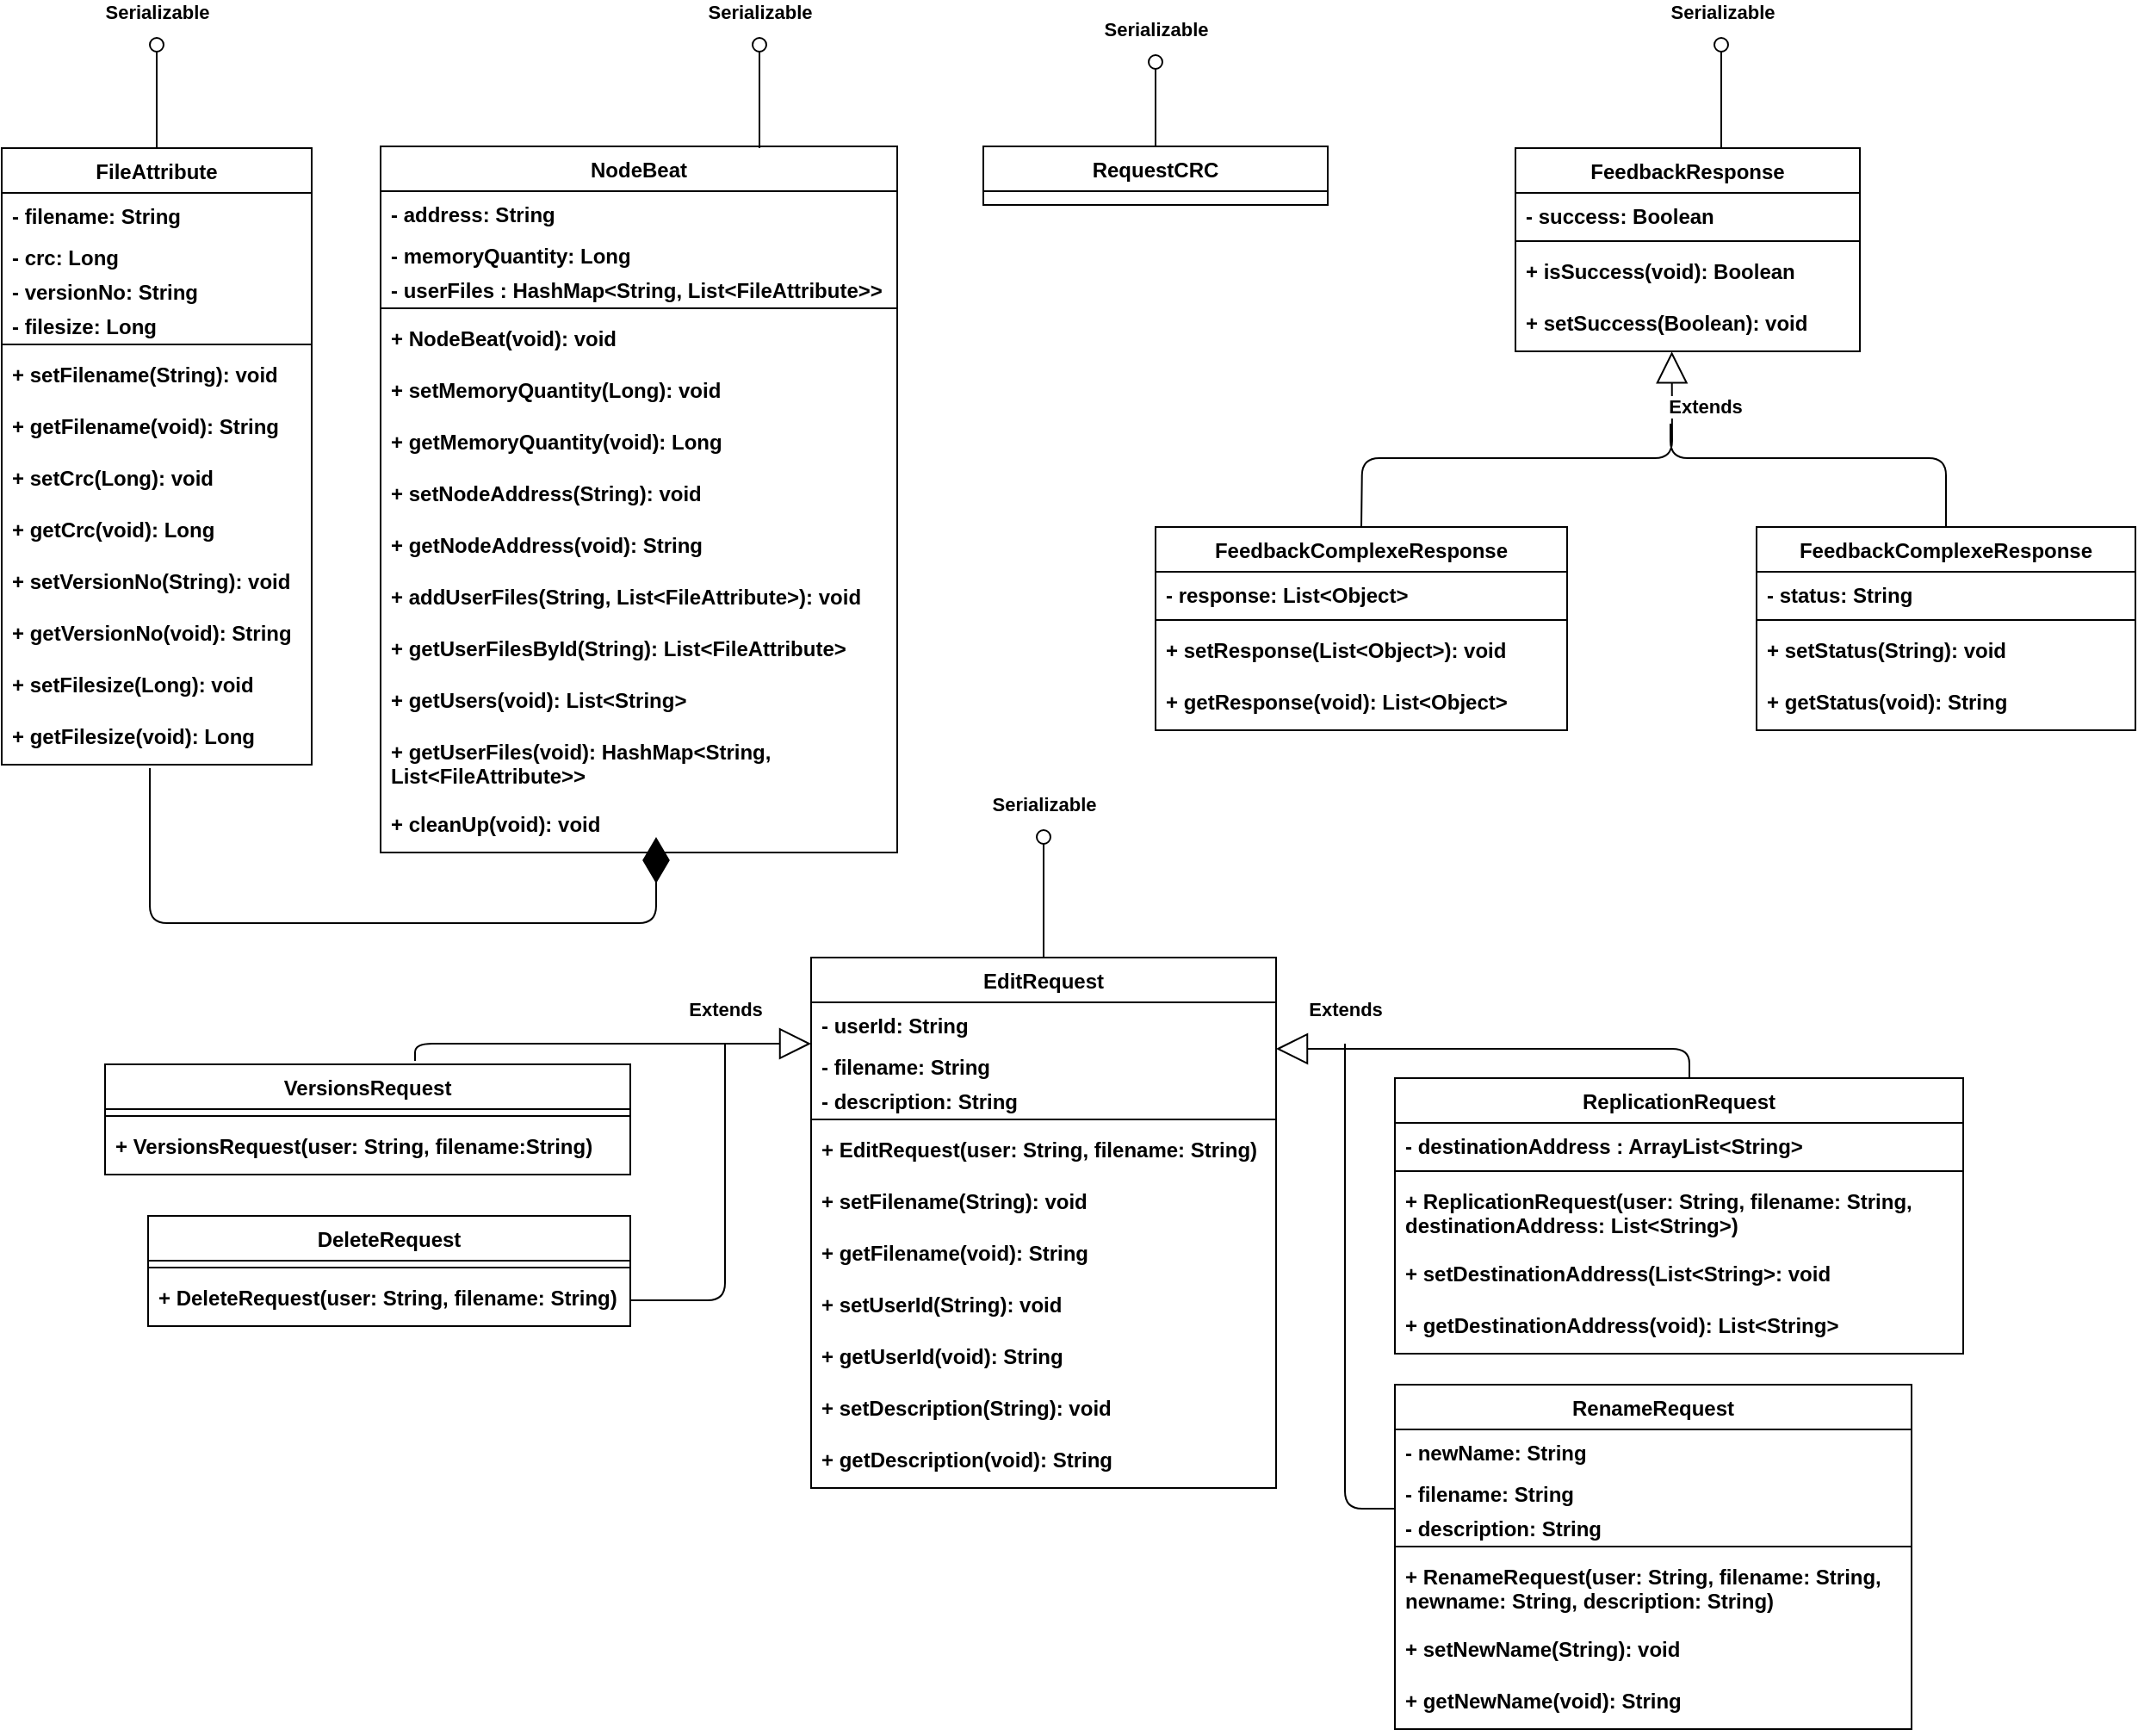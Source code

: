 <mxfile version="14.6.13" type="device"><diagram id="C5RBs43oDa-KdzZeNtuy" name="Page-1"><mxGraphModel dx="2031" dy="1189" grid="1" gridSize="10" guides="1" tooltips="1" connect="1" arrows="1" fold="1" page="1" pageScale="1" pageWidth="827" pageHeight="1169" math="0" shadow="0"><root><mxCell id="WIyWlLk6GJQsqaUBKTNV-0"/><mxCell id="WIyWlLk6GJQsqaUBKTNV-1" parent="WIyWlLk6GJQsqaUBKTNV-0"/><mxCell id="LAdZjZObFxrwDexfej0z-179" value="FileAttribute" style="swimlane;fontStyle=1;align=center;verticalAlign=top;childLayout=stackLayout;horizontal=1;startSize=26;horizontalStack=0;resizeParent=1;resizeParentMax=0;resizeLast=0;collapsible=1;marginBottom=0;" parent="WIyWlLk6GJQsqaUBKTNV-1" vertex="1"><mxGeometry x="40" y="130" width="180" height="358" as="geometry"><mxRectangle x="100" y="140" width="140" height="26" as="alternateBounds"/></mxGeometry></mxCell><mxCell id="LAdZjZObFxrwDexfej0z-180" value="- filename: String" style="text;strokeColor=none;fillColor=none;align=left;verticalAlign=top;spacingLeft=4;spacingRight=4;overflow=hidden;rotatable=0;points=[[0,0.5],[1,0.5]];portConstraint=eastwest;fontStyle=1" parent="LAdZjZObFxrwDexfej0z-179" vertex="1"><mxGeometry y="26" width="180" height="24" as="geometry"/></mxCell><mxCell id="LAdZjZObFxrwDexfej0z-181" value="- crc: Long" style="text;strokeColor=none;fillColor=none;align=left;verticalAlign=top;spacingLeft=4;spacingRight=4;overflow=hidden;rotatable=0;points=[[0,0.5],[1,0.5]];portConstraint=eastwest;fontStyle=1" parent="LAdZjZObFxrwDexfej0z-179" vertex="1"><mxGeometry y="50" width="180" height="20" as="geometry"/></mxCell><mxCell id="LAdZjZObFxrwDexfej0z-188" value="- versionNo: String" style="text;strokeColor=none;fillColor=none;align=left;verticalAlign=top;spacingLeft=4;spacingRight=4;overflow=hidden;rotatable=0;points=[[0,0.5],[1,0.5]];portConstraint=eastwest;fontStyle=1" parent="LAdZjZObFxrwDexfej0z-179" vertex="1"><mxGeometry y="70" width="180" height="20" as="geometry"/></mxCell><mxCell id="LAdZjZObFxrwDexfej0z-189" value="- filesize: Long" style="text;strokeColor=none;fillColor=none;align=left;verticalAlign=top;spacingLeft=4;spacingRight=4;overflow=hidden;rotatable=0;points=[[0,0.5],[1,0.5]];portConstraint=eastwest;fontStyle=1" parent="LAdZjZObFxrwDexfej0z-179" vertex="1"><mxGeometry y="90" width="180" height="20" as="geometry"/></mxCell><mxCell id="LAdZjZObFxrwDexfej0z-182" value="" style="line;strokeWidth=1;fillColor=none;align=left;verticalAlign=middle;spacingTop=-1;spacingLeft=3;spacingRight=3;rotatable=0;labelPosition=right;points=[];portConstraint=eastwest;fontStyle=1" parent="LAdZjZObFxrwDexfej0z-179" vertex="1"><mxGeometry y="110" width="180" height="8" as="geometry"/></mxCell><mxCell id="LAdZjZObFxrwDexfej0z-184" value="+ setFilename(String): void" style="text;strokeColor=none;fillColor=none;align=left;verticalAlign=top;spacingLeft=4;spacingRight=4;overflow=hidden;rotatable=0;points=[[0,0.5],[1,0.5]];portConstraint=eastwest;fontStyle=1" parent="LAdZjZObFxrwDexfej0z-179" vertex="1"><mxGeometry y="118" width="180" height="30" as="geometry"/></mxCell><mxCell id="LAdZjZObFxrwDexfej0z-185" value="+ getFilename(void): String" style="text;strokeColor=none;fillColor=none;align=left;verticalAlign=top;spacingLeft=4;spacingRight=4;overflow=hidden;rotatable=0;points=[[0,0.5],[1,0.5]];portConstraint=eastwest;fontStyle=1" parent="LAdZjZObFxrwDexfej0z-179" vertex="1"><mxGeometry y="148" width="180" height="30" as="geometry"/></mxCell><mxCell id="LAdZjZObFxrwDexfej0z-186" value="+ setCrc(Long): void" style="text;strokeColor=none;fillColor=none;align=left;verticalAlign=top;spacingLeft=4;spacingRight=4;overflow=hidden;rotatable=0;points=[[0,0.5],[1,0.5]];portConstraint=eastwest;fontStyle=1" parent="LAdZjZObFxrwDexfej0z-179" vertex="1"><mxGeometry y="178" width="180" height="30" as="geometry"/></mxCell><mxCell id="LAdZjZObFxrwDexfej0z-202" value="+ getCrc(void): Long" style="text;strokeColor=none;fillColor=none;align=left;verticalAlign=top;spacingLeft=4;spacingRight=4;overflow=hidden;rotatable=0;points=[[0,0.5],[1,0.5]];portConstraint=eastwest;fontStyle=1" parent="LAdZjZObFxrwDexfej0z-179" vertex="1"><mxGeometry y="208" width="180" height="30" as="geometry"/></mxCell><mxCell id="LAdZjZObFxrwDexfej0z-203" value="+ setVersionNo(String): void" style="text;strokeColor=none;fillColor=none;align=left;verticalAlign=top;spacingLeft=4;spacingRight=4;overflow=hidden;rotatable=0;points=[[0,0.5],[1,0.5]];portConstraint=eastwest;fontStyle=1" parent="LAdZjZObFxrwDexfej0z-179" vertex="1"><mxGeometry y="238" width="180" height="30" as="geometry"/></mxCell><mxCell id="LAdZjZObFxrwDexfej0z-217" value="+ getVersionNo(void): String" style="text;strokeColor=none;fillColor=none;align=left;verticalAlign=top;spacingLeft=4;spacingRight=4;overflow=hidden;rotatable=0;points=[[0,0.5],[1,0.5]];portConstraint=eastwest;fontStyle=1" parent="LAdZjZObFxrwDexfej0z-179" vertex="1"><mxGeometry y="268" width="180" height="30" as="geometry"/></mxCell><mxCell id="LAdZjZObFxrwDexfej0z-219" value="+ setFilesize(Long): void" style="text;strokeColor=none;fillColor=none;align=left;verticalAlign=top;spacingLeft=4;spacingRight=4;overflow=hidden;rotatable=0;points=[[0,0.5],[1,0.5]];portConstraint=eastwest;fontStyle=1" parent="LAdZjZObFxrwDexfej0z-179" vertex="1"><mxGeometry y="298" width="180" height="30" as="geometry"/></mxCell><mxCell id="LAdZjZObFxrwDexfej0z-220" value="+ getFilesize(void): Long" style="text;strokeColor=none;fillColor=none;align=left;verticalAlign=top;spacingLeft=4;spacingRight=4;overflow=hidden;rotatable=0;points=[[0,0.5],[1,0.5]];portConstraint=eastwest;fontStyle=1" parent="LAdZjZObFxrwDexfej0z-179" vertex="1"><mxGeometry y="328" width="180" height="30" as="geometry"/></mxCell><mxCell id="LAdZjZObFxrwDexfej0z-187" value="Serializable" style="html=1;verticalAlign=bottom;labelBackgroundColor=none;startArrow=oval;startFill=0;startSize=8;endArrow=none;entryX=0.5;entryY=0;entryDx=0;entryDy=0;fontStyle=1" parent="WIyWlLk6GJQsqaUBKTNV-1" target="LAdZjZObFxrwDexfej0z-179" edge="1"><mxGeometry x="-1" y="-10" relative="1" as="geometry"><mxPoint x="130" y="70" as="sourcePoint"/><mxPoint x="70" y="60" as="targetPoint"/><mxPoint x="10" y="-10" as="offset"/></mxGeometry></mxCell><mxCell id="LAdZjZObFxrwDexfej0z-223" value="RequestCRC" style="swimlane;fontStyle=1;align=center;verticalAlign=top;childLayout=stackLayout;horizontal=1;startSize=26;horizontalStack=0;resizeParent=1;resizeParentMax=0;resizeLast=0;collapsible=1;marginBottom=0;" parent="WIyWlLk6GJQsqaUBKTNV-1" vertex="1"><mxGeometry x="610" y="129" width="200" height="34" as="geometry"><mxRectangle x="100" y="140" width="140" height="26" as="alternateBounds"/></mxGeometry></mxCell><mxCell id="LAdZjZObFxrwDexfej0z-242" value="Serializable" style="html=1;verticalAlign=bottom;labelBackgroundColor=none;startArrow=oval;startFill=0;startSize=8;endArrow=none;entryX=0.5;entryY=0;entryDx=0;entryDy=0;fontStyle=1" parent="WIyWlLk6GJQsqaUBKTNV-1" target="LAdZjZObFxrwDexfej0z-223" edge="1"><mxGeometry x="-1" y="-10" relative="1" as="geometry"><mxPoint x="710" y="80" as="sourcePoint"/><mxPoint x="640" y="70" as="targetPoint"/><mxPoint x="10" y="-10" as="offset"/></mxGeometry></mxCell><mxCell id="LAdZjZObFxrwDexfej0z-244" value="NodeBeat" style="swimlane;fontStyle=1;align=center;verticalAlign=top;childLayout=stackLayout;horizontal=1;startSize=26;horizontalStack=0;resizeParent=1;resizeParentMax=0;resizeLast=0;collapsible=1;marginBottom=0;" parent="WIyWlLk6GJQsqaUBKTNV-1" vertex="1"><mxGeometry x="260" y="129" width="300" height="410" as="geometry"><mxRectangle x="100" y="140" width="140" height="26" as="alternateBounds"/></mxGeometry></mxCell><mxCell id="LAdZjZObFxrwDexfej0z-245" value="- address: String" style="text;strokeColor=none;fillColor=none;align=left;verticalAlign=top;spacingLeft=4;spacingRight=4;overflow=hidden;rotatable=0;points=[[0,0.5],[1,0.5]];portConstraint=eastwest;fontStyle=1" parent="LAdZjZObFxrwDexfej0z-244" vertex="1"><mxGeometry y="26" width="300" height="24" as="geometry"/></mxCell><mxCell id="LAdZjZObFxrwDexfej0z-246" value="- memoryQuantity: Long" style="text;strokeColor=none;fillColor=none;align=left;verticalAlign=top;spacingLeft=4;spacingRight=4;overflow=hidden;rotatable=0;points=[[0,0.5],[1,0.5]];portConstraint=eastwest;fontStyle=1" parent="LAdZjZObFxrwDexfej0z-244" vertex="1"><mxGeometry y="50" width="300" height="20" as="geometry"/></mxCell><mxCell id="LAdZjZObFxrwDexfej0z-247" value="- userFiles : HashMap&lt;String, List&lt;FileAttribute&gt;&gt;" style="text;strokeColor=none;fillColor=none;align=left;verticalAlign=top;spacingLeft=4;spacingRight=4;overflow=hidden;rotatable=0;points=[[0,0.5],[1,0.5]];portConstraint=eastwest;fontStyle=1" parent="LAdZjZObFxrwDexfej0z-244" vertex="1"><mxGeometry y="70" width="300" height="20" as="geometry"/></mxCell><mxCell id="LAdZjZObFxrwDexfej0z-249" value="" style="line;strokeWidth=1;fillColor=none;align=left;verticalAlign=middle;spacingTop=-1;spacingLeft=3;spacingRight=3;rotatable=0;labelPosition=right;points=[];portConstraint=eastwest;fontStyle=1" parent="LAdZjZObFxrwDexfej0z-244" vertex="1"><mxGeometry y="90" width="300" height="8" as="geometry"/></mxCell><mxCell id="LAdZjZObFxrwDexfej0z-250" value="+ NodeBeat(void): void" style="text;strokeColor=none;fillColor=none;align=left;verticalAlign=top;spacingLeft=4;spacingRight=4;overflow=hidden;rotatable=0;points=[[0,0.5],[1,0.5]];portConstraint=eastwest;fontStyle=1" parent="LAdZjZObFxrwDexfej0z-244" vertex="1"><mxGeometry y="98" width="300" height="30" as="geometry"/></mxCell><mxCell id="LAdZjZObFxrwDexfej0z-251" value="+ setMemoryQuantity(Long): void" style="text;strokeColor=none;fillColor=none;align=left;verticalAlign=top;spacingLeft=4;spacingRight=4;overflow=hidden;rotatable=0;points=[[0,0.5],[1,0.5]];portConstraint=eastwest;fontStyle=1" parent="LAdZjZObFxrwDexfej0z-244" vertex="1"><mxGeometry y="128" width="300" height="30" as="geometry"/></mxCell><mxCell id="LAdZjZObFxrwDexfej0z-252" value="+ getMemoryQuantity(void): Long" style="text;strokeColor=none;fillColor=none;align=left;verticalAlign=top;spacingLeft=4;spacingRight=4;overflow=hidden;rotatable=0;points=[[0,0.5],[1,0.5]];portConstraint=eastwest;fontStyle=1" parent="LAdZjZObFxrwDexfej0z-244" vertex="1"><mxGeometry y="158" width="300" height="30" as="geometry"/></mxCell><mxCell id="LAdZjZObFxrwDexfej0z-253" value="+ setNodeAddress(String): void" style="text;strokeColor=none;fillColor=none;align=left;verticalAlign=top;spacingLeft=4;spacingRight=4;overflow=hidden;rotatable=0;points=[[0,0.5],[1,0.5]];portConstraint=eastwest;fontStyle=1" parent="LAdZjZObFxrwDexfej0z-244" vertex="1"><mxGeometry y="188" width="300" height="30" as="geometry"/></mxCell><mxCell id="LAdZjZObFxrwDexfej0z-254" value="+ getNodeAddress(void): String" style="text;strokeColor=none;fillColor=none;align=left;verticalAlign=top;spacingLeft=4;spacingRight=4;overflow=hidden;rotatable=0;points=[[0,0.5],[1,0.5]];portConstraint=eastwest;fontStyle=1" parent="LAdZjZObFxrwDexfej0z-244" vertex="1"><mxGeometry y="218" width="300" height="30" as="geometry"/></mxCell><mxCell id="LAdZjZObFxrwDexfej0z-255" value="+ addUserFiles(String, List&lt;FileAttribute&gt;): void" style="text;strokeColor=none;fillColor=none;align=left;verticalAlign=top;spacingLeft=4;spacingRight=4;overflow=hidden;rotatable=0;points=[[0,0.5],[1,0.5]];portConstraint=eastwest;fontStyle=1" parent="LAdZjZObFxrwDexfej0z-244" vertex="1"><mxGeometry y="248" width="300" height="30" as="geometry"/></mxCell><mxCell id="LAdZjZObFxrwDexfej0z-256" value="+ getUserFilesById(String): List&lt;FileAttribute&gt;" style="text;strokeColor=none;fillColor=none;align=left;verticalAlign=top;spacingLeft=4;spacingRight=4;overflow=hidden;rotatable=0;points=[[0,0.5],[1,0.5]];portConstraint=eastwest;fontStyle=1" parent="LAdZjZObFxrwDexfej0z-244" vertex="1"><mxGeometry y="278" width="300" height="30" as="geometry"/></mxCell><mxCell id="LAdZjZObFxrwDexfej0z-257" value="+ getUsers(void): List&lt;String&gt;" style="text;strokeColor=none;fillColor=none;align=left;verticalAlign=top;spacingLeft=4;spacingRight=4;overflow=hidden;rotatable=0;points=[[0,0.5],[1,0.5]];portConstraint=eastwest;fontStyle=1" parent="LAdZjZObFxrwDexfej0z-244" vertex="1"><mxGeometry y="308" width="300" height="30" as="geometry"/></mxCell><mxCell id="LAdZjZObFxrwDexfej0z-259" value="+ getUserFiles(void): HashMap&lt;String, &#10;List&lt;FileAttribute&gt;&gt;" style="text;strokeColor=none;fillColor=none;align=left;verticalAlign=top;spacingLeft=4;spacingRight=4;overflow=hidden;rotatable=0;points=[[0,0.5],[1,0.5]];portConstraint=eastwest;fontStyle=1" parent="LAdZjZObFxrwDexfej0z-244" vertex="1"><mxGeometry y="338" width="300" height="42" as="geometry"/></mxCell><mxCell id="LAdZjZObFxrwDexfej0z-260" value="+ cleanUp(void): void" style="text;strokeColor=none;fillColor=none;align=left;verticalAlign=top;spacingLeft=4;spacingRight=4;overflow=hidden;rotatable=0;points=[[0,0.5],[1,0.5]];portConstraint=eastwest;fontStyle=1" parent="LAdZjZObFxrwDexfej0z-244" vertex="1"><mxGeometry y="380" width="300" height="30" as="geometry"/></mxCell><mxCell id="LAdZjZObFxrwDexfej0z-262" value="" style="endArrow=diamondThin;endFill=1;endSize=24;html=1;exitX=0.478;exitY=1.067;exitDx=0;exitDy=0;exitPerimeter=0;fontStyle=1" parent="WIyWlLk6GJQsqaUBKTNV-1" source="LAdZjZObFxrwDexfej0z-220" edge="1"><mxGeometry width="160" relative="1" as="geometry"><mxPoint x="320" y="450" as="sourcePoint"/><mxPoint x="420" y="530" as="targetPoint"/><Array as="points"><mxPoint x="126" y="580"/><mxPoint x="270" y="580"/><mxPoint x="420" y="580"/></Array></mxGeometry></mxCell><mxCell id="LAdZjZObFxrwDexfej0z-263" value="Serializable" style="html=1;verticalAlign=bottom;labelBackgroundColor=none;startArrow=oval;startFill=0;startSize=8;endArrow=none;entryX=0.5;entryY=0;entryDx=0;entryDy=0;fontStyle=1" parent="WIyWlLk6GJQsqaUBKTNV-1" edge="1"><mxGeometry x="-1" y="-10" relative="1" as="geometry"><mxPoint x="480" y="70" as="sourcePoint"/><mxPoint x="480" y="130" as="targetPoint"/><mxPoint x="10" y="-10" as="offset"/></mxGeometry></mxCell><mxCell id="LAdZjZObFxrwDexfej0z-264" value="EditRequest" style="swimlane;fontStyle=1;align=center;verticalAlign=top;childLayout=stackLayout;horizontal=1;startSize=26;horizontalStack=0;resizeParent=1;resizeParentMax=0;resizeLast=0;collapsible=1;marginBottom=0;" parent="WIyWlLk6GJQsqaUBKTNV-1" vertex="1"><mxGeometry x="510" y="600" width="270" height="308" as="geometry"><mxRectangle x="100" y="140" width="140" height="26" as="alternateBounds"/></mxGeometry></mxCell><mxCell id="LAdZjZObFxrwDexfej0z-265" value="- userId: String" style="text;strokeColor=none;fillColor=none;align=left;verticalAlign=top;spacingLeft=4;spacingRight=4;overflow=hidden;rotatable=0;points=[[0,0.5],[1,0.5]];portConstraint=eastwest;fontStyle=1" parent="LAdZjZObFxrwDexfej0z-264" vertex="1"><mxGeometry y="26" width="270" height="24" as="geometry"/></mxCell><mxCell id="LAdZjZObFxrwDexfej0z-266" value="- filename: String" style="text;strokeColor=none;fillColor=none;align=left;verticalAlign=top;spacingLeft=4;spacingRight=4;overflow=hidden;rotatable=0;points=[[0,0.5],[1,0.5]];portConstraint=eastwest;fontStyle=1" parent="LAdZjZObFxrwDexfej0z-264" vertex="1"><mxGeometry y="50" width="270" height="20" as="geometry"/></mxCell><mxCell id="LAdZjZObFxrwDexfej0z-267" value="- description: String" style="text;strokeColor=none;fillColor=none;align=left;verticalAlign=top;spacingLeft=4;spacingRight=4;overflow=hidden;rotatable=0;points=[[0,0.5],[1,0.5]];portConstraint=eastwest;fontStyle=1" parent="LAdZjZObFxrwDexfej0z-264" vertex="1"><mxGeometry y="70" width="270" height="20" as="geometry"/></mxCell><mxCell id="LAdZjZObFxrwDexfej0z-268" value="" style="line;strokeWidth=1;fillColor=none;align=left;verticalAlign=middle;spacingTop=-1;spacingLeft=3;spacingRight=3;rotatable=0;labelPosition=right;points=[];portConstraint=eastwest;fontStyle=1" parent="LAdZjZObFxrwDexfej0z-264" vertex="1"><mxGeometry y="90" width="270" height="8" as="geometry"/></mxCell><mxCell id="LAdZjZObFxrwDexfej0z-269" value="+ EditRequest(user: String, filename: String)" style="text;strokeColor=none;fillColor=none;align=left;verticalAlign=top;spacingLeft=4;spacingRight=4;overflow=hidden;rotatable=0;points=[[0,0.5],[1,0.5]];portConstraint=eastwest;fontStyle=1" parent="LAdZjZObFxrwDexfej0z-264" vertex="1"><mxGeometry y="98" width="270" height="30" as="geometry"/></mxCell><mxCell id="LAdZjZObFxrwDexfej0z-270" value="+ setFilename(String): void" style="text;strokeColor=none;fillColor=none;align=left;verticalAlign=top;spacingLeft=4;spacingRight=4;overflow=hidden;rotatable=0;points=[[0,0.5],[1,0.5]];portConstraint=eastwest;fontStyle=1" parent="LAdZjZObFxrwDexfej0z-264" vertex="1"><mxGeometry y="128" width="270" height="30" as="geometry"/></mxCell><mxCell id="LAdZjZObFxrwDexfej0z-271" value="+ getFilename(void): String" style="text;strokeColor=none;fillColor=none;align=left;verticalAlign=top;spacingLeft=4;spacingRight=4;overflow=hidden;rotatable=0;points=[[0,0.5],[1,0.5]];portConstraint=eastwest;fontStyle=1" parent="LAdZjZObFxrwDexfej0z-264" vertex="1"><mxGeometry y="158" width="270" height="30" as="geometry"/></mxCell><mxCell id="LAdZjZObFxrwDexfej0z-272" value="+ setUserId(String): void" style="text;strokeColor=none;fillColor=none;align=left;verticalAlign=top;spacingLeft=4;spacingRight=4;overflow=hidden;rotatable=0;points=[[0,0.5],[1,0.5]];portConstraint=eastwest;fontStyle=1" parent="LAdZjZObFxrwDexfej0z-264" vertex="1"><mxGeometry y="188" width="270" height="30" as="geometry"/></mxCell><mxCell id="LAdZjZObFxrwDexfej0z-273" value="+ getUserId(void): String" style="text;strokeColor=none;fillColor=none;align=left;verticalAlign=top;spacingLeft=4;spacingRight=4;overflow=hidden;rotatable=0;points=[[0,0.5],[1,0.5]];portConstraint=eastwest;fontStyle=1" parent="LAdZjZObFxrwDexfej0z-264" vertex="1"><mxGeometry y="218" width="270" height="30" as="geometry"/></mxCell><mxCell id="LAdZjZObFxrwDexfej0z-274" value="+ setDescription(String): void" style="text;strokeColor=none;fillColor=none;align=left;verticalAlign=top;spacingLeft=4;spacingRight=4;overflow=hidden;rotatable=0;points=[[0,0.5],[1,0.5]];portConstraint=eastwest;fontStyle=1" parent="LAdZjZObFxrwDexfej0z-264" vertex="1"><mxGeometry y="248" width="270" height="30" as="geometry"/></mxCell><mxCell id="LAdZjZObFxrwDexfej0z-275" value="+ getDescription(void): String" style="text;strokeColor=none;fillColor=none;align=left;verticalAlign=top;spacingLeft=4;spacingRight=4;overflow=hidden;rotatable=0;points=[[0,0.5],[1,0.5]];portConstraint=eastwest;fontStyle=1" parent="LAdZjZObFxrwDexfej0z-264" vertex="1"><mxGeometry y="278" width="270" height="30" as="geometry"/></mxCell><mxCell id="LAdZjZObFxrwDexfej0z-279" value="Serializable" style="html=1;verticalAlign=bottom;labelBackgroundColor=none;startArrow=oval;startFill=0;startSize=8;endArrow=none;entryX=0.5;entryY=0;entryDx=0;entryDy=0;fontStyle=1" parent="WIyWlLk6GJQsqaUBKTNV-1" target="LAdZjZObFxrwDexfej0z-264" edge="1"><mxGeometry x="-1" y="-10" relative="1" as="geometry"><mxPoint x="645" y="530" as="sourcePoint"/><mxPoint x="680" y="600" as="targetPoint"/><mxPoint x="10" y="-10" as="offset"/><Array as="points"/></mxGeometry></mxCell><mxCell id="LAdZjZObFxrwDexfej0z-280" value="DeleteRequest" style="swimlane;fontStyle=1;align=center;verticalAlign=top;childLayout=stackLayout;horizontal=1;startSize=26;horizontalStack=0;resizeParent=1;resizeParentMax=0;resizeLast=0;collapsible=1;marginBottom=0;" parent="WIyWlLk6GJQsqaUBKTNV-1" vertex="1"><mxGeometry x="125" y="750" width="280" height="64" as="geometry"><mxRectangle x="100" y="140" width="140" height="26" as="alternateBounds"/></mxGeometry></mxCell><mxCell id="LAdZjZObFxrwDexfej0z-284" value="" style="line;strokeWidth=1;fillColor=none;align=left;verticalAlign=middle;spacingTop=-1;spacingLeft=3;spacingRight=3;rotatable=0;labelPosition=right;points=[];portConstraint=eastwest;fontStyle=1" parent="LAdZjZObFxrwDexfej0z-280" vertex="1"><mxGeometry y="26" width="280" height="8" as="geometry"/></mxCell><mxCell id="LAdZjZObFxrwDexfej0z-285" value="+ DeleteRequest(user: String, filename: String)" style="text;strokeColor=none;fillColor=none;align=left;verticalAlign=top;spacingLeft=4;spacingRight=4;overflow=hidden;rotatable=0;points=[[0,0.5],[1,0.5]];portConstraint=eastwest;fontStyle=1" parent="LAdZjZObFxrwDexfej0z-280" vertex="1"><mxGeometry y="34" width="280" height="30" as="geometry"/></mxCell><mxCell id="LAdZjZObFxrwDexfej0z-293" value="FeedbackResponse" style="swimlane;fontStyle=1;align=center;verticalAlign=top;childLayout=stackLayout;horizontal=1;startSize=26;horizontalStack=0;resizeParent=1;resizeParentMax=0;resizeLast=0;collapsible=1;marginBottom=0;" parent="WIyWlLk6GJQsqaUBKTNV-1" vertex="1"><mxGeometry x="919" y="130" width="200" height="118" as="geometry"><mxRectangle x="100" y="140" width="140" height="26" as="alternateBounds"/></mxGeometry></mxCell><mxCell id="LAdZjZObFxrwDexfej0z-294" value="- success: Boolean" style="text;strokeColor=none;fillColor=none;align=left;verticalAlign=top;spacingLeft=4;spacingRight=4;overflow=hidden;rotatable=0;points=[[0,0.5],[1,0.5]];portConstraint=eastwest;fontStyle=1" parent="LAdZjZObFxrwDexfej0z-293" vertex="1"><mxGeometry y="26" width="200" height="24" as="geometry"/></mxCell><mxCell id="LAdZjZObFxrwDexfej0z-297" value="" style="line;strokeWidth=1;fillColor=none;align=left;verticalAlign=middle;spacingTop=-1;spacingLeft=3;spacingRight=3;rotatable=0;labelPosition=right;points=[];portConstraint=eastwest;fontStyle=1" parent="LAdZjZObFxrwDexfej0z-293" vertex="1"><mxGeometry y="50" width="200" height="8" as="geometry"/></mxCell><mxCell id="LAdZjZObFxrwDexfej0z-298" value="+ isSuccess(void): Boolean" style="text;strokeColor=none;fillColor=none;align=left;verticalAlign=top;spacingLeft=4;spacingRight=4;overflow=hidden;rotatable=0;points=[[0,0.5],[1,0.5]];portConstraint=eastwest;fontStyle=1" parent="LAdZjZObFxrwDexfej0z-293" vertex="1"><mxGeometry y="58" width="200" height="30" as="geometry"/></mxCell><mxCell id="LAdZjZObFxrwDexfej0z-299" value="+ setSuccess(Boolean): void" style="text;strokeColor=none;fillColor=none;align=left;verticalAlign=top;spacingLeft=4;spacingRight=4;overflow=hidden;rotatable=0;points=[[0,0.5],[1,0.5]];portConstraint=eastwest;fontStyle=1" parent="LAdZjZObFxrwDexfej0z-293" vertex="1"><mxGeometry y="88" width="200" height="30" as="geometry"/></mxCell><mxCell id="LAdZjZObFxrwDexfej0z-305" value="Serializable" style="html=1;verticalAlign=bottom;labelBackgroundColor=none;startArrow=oval;startFill=0;startSize=8;endArrow=none;entryX=0.5;entryY=0;entryDx=0;entryDy=0;fontStyle=1" parent="WIyWlLk6GJQsqaUBKTNV-1" edge="1"><mxGeometry x="-1" y="-10" relative="1" as="geometry"><mxPoint x="1038.5" y="70" as="sourcePoint"/><mxPoint x="1038.5" y="130" as="targetPoint"/><mxPoint x="10" y="-10" as="offset"/></mxGeometry></mxCell><mxCell id="LAdZjZObFxrwDexfej0z-306" value="FeedbackComplexeResponse" style="swimlane;fontStyle=1;align=center;verticalAlign=top;childLayout=stackLayout;horizontal=1;startSize=26;horizontalStack=0;resizeParent=1;resizeParentMax=0;resizeLast=0;collapsible=1;marginBottom=0;" parent="WIyWlLk6GJQsqaUBKTNV-1" vertex="1"><mxGeometry x="710" y="350" width="239" height="118" as="geometry"><mxRectangle x="100" y="140" width="140" height="26" as="alternateBounds"/></mxGeometry></mxCell><mxCell id="LAdZjZObFxrwDexfej0z-307" value="- response: List&lt;Object&gt;" style="text;strokeColor=none;fillColor=none;align=left;verticalAlign=top;spacingLeft=4;spacingRight=4;overflow=hidden;rotatable=0;points=[[0,0.5],[1,0.5]];portConstraint=eastwest;fontStyle=1" parent="LAdZjZObFxrwDexfej0z-306" vertex="1"><mxGeometry y="26" width="239" height="24" as="geometry"/></mxCell><mxCell id="LAdZjZObFxrwDexfej0z-308" value="" style="line;strokeWidth=1;fillColor=none;align=left;verticalAlign=middle;spacingTop=-1;spacingLeft=3;spacingRight=3;rotatable=0;labelPosition=right;points=[];portConstraint=eastwest;fontStyle=1" parent="LAdZjZObFxrwDexfej0z-306" vertex="1"><mxGeometry y="50" width="239" height="8" as="geometry"/></mxCell><mxCell id="LAdZjZObFxrwDexfej0z-309" value="+ setResponse(List&lt;Object&gt;): void" style="text;strokeColor=none;fillColor=none;align=left;verticalAlign=top;spacingLeft=4;spacingRight=4;overflow=hidden;rotatable=0;points=[[0,0.5],[1,0.5]];portConstraint=eastwest;fontStyle=1" parent="LAdZjZObFxrwDexfej0z-306" vertex="1"><mxGeometry y="58" width="239" height="30" as="geometry"/></mxCell><mxCell id="LAdZjZObFxrwDexfej0z-310" value="+ getResponse(void): List&lt;Object&gt;" style="text;strokeColor=none;fillColor=none;align=left;verticalAlign=top;spacingLeft=4;spacingRight=4;overflow=hidden;rotatable=0;points=[[0,0.5],[1,0.5]];portConstraint=eastwest;fontStyle=1" parent="LAdZjZObFxrwDexfej0z-306" vertex="1"><mxGeometry y="88" width="239" height="30" as="geometry"/></mxCell><mxCell id="LAdZjZObFxrwDexfej0z-312" value="Extends" style="endArrow=block;endSize=16;endFill=0;html=1;exitX=0.5;exitY=0;exitDx=0;exitDy=0;entryX=0.454;entryY=1.005;entryDx=0;entryDy=0;entryPerimeter=0;fontStyle=1" parent="WIyWlLk6GJQsqaUBKTNV-1" source="LAdZjZObFxrwDexfej0z-306" target="LAdZjZObFxrwDexfej0z-299" edge="1"><mxGeometry x="0.774" y="-19" width="160" relative="1" as="geometry"><mxPoint x="859" y="330" as="sourcePoint"/><mxPoint x="924" y="250" as="targetPoint"/><Array as="points"><mxPoint x="830" y="310"/><mxPoint x="1010" y="310"/></Array><mxPoint as="offset"/></mxGeometry></mxCell><mxCell id="LAdZjZObFxrwDexfej0z-313" value="FeedbackComplexeResponse" style="swimlane;fontStyle=1;align=center;verticalAlign=top;childLayout=stackLayout;horizontal=1;startSize=26;horizontalStack=0;resizeParent=1;resizeParentMax=0;resizeLast=0;collapsible=1;marginBottom=0;" parent="WIyWlLk6GJQsqaUBKTNV-1" vertex="1"><mxGeometry x="1059" y="350" width="220" height="118" as="geometry"><mxRectangle x="100" y="140" width="140" height="26" as="alternateBounds"/></mxGeometry></mxCell><mxCell id="LAdZjZObFxrwDexfej0z-314" value="- status: String" style="text;strokeColor=none;fillColor=none;align=left;verticalAlign=top;spacingLeft=4;spacingRight=4;overflow=hidden;rotatable=0;points=[[0,0.5],[1,0.5]];portConstraint=eastwest;fontStyle=1" parent="LAdZjZObFxrwDexfej0z-313" vertex="1"><mxGeometry y="26" width="220" height="24" as="geometry"/></mxCell><mxCell id="LAdZjZObFxrwDexfej0z-315" value="" style="line;strokeWidth=1;fillColor=none;align=left;verticalAlign=middle;spacingTop=-1;spacingLeft=3;spacingRight=3;rotatable=0;labelPosition=right;points=[];portConstraint=eastwest;fontStyle=1" parent="LAdZjZObFxrwDexfej0z-313" vertex="1"><mxGeometry y="50" width="220" height="8" as="geometry"/></mxCell><mxCell id="LAdZjZObFxrwDexfej0z-316" value="+ setStatus(String): void" style="text;strokeColor=none;fillColor=none;align=left;verticalAlign=top;spacingLeft=4;spacingRight=4;overflow=hidden;rotatable=0;points=[[0,0.5],[1,0.5]];portConstraint=eastwest;fontStyle=1" parent="LAdZjZObFxrwDexfej0z-313" vertex="1"><mxGeometry y="58" width="220" height="30" as="geometry"/></mxCell><mxCell id="LAdZjZObFxrwDexfej0z-317" value="+ getStatus(void): String" style="text;strokeColor=none;fillColor=none;align=left;verticalAlign=top;spacingLeft=4;spacingRight=4;overflow=hidden;rotatable=0;points=[[0,0.5],[1,0.5]];portConstraint=eastwest;fontStyle=1" parent="LAdZjZObFxrwDexfej0z-313" vertex="1"><mxGeometry y="88" width="220" height="30" as="geometry"/></mxCell><mxCell id="LAdZjZObFxrwDexfej0z-318" value="" style="endArrow=none;html=1;entryX=0.5;entryY=0;entryDx=0;entryDy=0;fontStyle=1" parent="WIyWlLk6GJQsqaUBKTNV-1" target="LAdZjZObFxrwDexfej0z-313" edge="1"><mxGeometry width="50" height="50" relative="1" as="geometry"><mxPoint x="1009" y="290" as="sourcePoint"/><mxPoint x="1179" y="310" as="targetPoint"/><Array as="points"><mxPoint x="1009" y="310"/><mxPoint x="1169" y="310"/></Array></mxGeometry></mxCell><mxCell id="LAdZjZObFxrwDexfej0z-319" value="RenameRequest" style="swimlane;fontStyle=1;align=center;verticalAlign=top;childLayout=stackLayout;horizontal=1;startSize=26;horizontalStack=0;resizeParent=1;resizeParentMax=0;resizeLast=0;collapsible=1;marginBottom=0;" parent="WIyWlLk6GJQsqaUBKTNV-1" vertex="1"><mxGeometry x="849" y="848" width="300" height="200" as="geometry"><mxRectangle x="100" y="140" width="140" height="26" as="alternateBounds"/></mxGeometry></mxCell><mxCell id="LAdZjZObFxrwDexfej0z-320" value="- newName: String" style="text;strokeColor=none;fillColor=none;align=left;verticalAlign=top;spacingLeft=4;spacingRight=4;overflow=hidden;rotatable=0;points=[[0,0.5],[1,0.5]];portConstraint=eastwest;fontStyle=1" parent="LAdZjZObFxrwDexfej0z-319" vertex="1"><mxGeometry y="26" width="300" height="24" as="geometry"/></mxCell><mxCell id="LAdZjZObFxrwDexfej0z-321" value="- filename: String" style="text;strokeColor=none;fillColor=none;align=left;verticalAlign=top;spacingLeft=4;spacingRight=4;overflow=hidden;rotatable=0;points=[[0,0.5],[1,0.5]];portConstraint=eastwest;fontStyle=1" parent="LAdZjZObFxrwDexfej0z-319" vertex="1"><mxGeometry y="50" width="300" height="20" as="geometry"/></mxCell><mxCell id="LAdZjZObFxrwDexfej0z-322" value="- description: String" style="text;strokeColor=none;fillColor=none;align=left;verticalAlign=top;spacingLeft=4;spacingRight=4;overflow=hidden;rotatable=0;points=[[0,0.5],[1,0.5]];portConstraint=eastwest;fontStyle=1" parent="LAdZjZObFxrwDexfej0z-319" vertex="1"><mxGeometry y="70" width="300" height="20" as="geometry"/></mxCell><mxCell id="LAdZjZObFxrwDexfej0z-323" value="" style="line;strokeWidth=1;fillColor=none;align=left;verticalAlign=middle;spacingTop=-1;spacingLeft=3;spacingRight=3;rotatable=0;labelPosition=right;points=[];portConstraint=eastwest;fontStyle=1" parent="LAdZjZObFxrwDexfej0z-319" vertex="1"><mxGeometry y="90" width="300" height="8" as="geometry"/></mxCell><mxCell id="LAdZjZObFxrwDexfej0z-324" value="+ RenameRequest(user: String, filename: String, &#10;newname: String, description: String)" style="text;strokeColor=none;fillColor=none;align=left;verticalAlign=top;spacingLeft=4;spacingRight=4;overflow=hidden;rotatable=0;points=[[0,0.5],[1,0.5]];portConstraint=eastwest;fontStyle=1" parent="LAdZjZObFxrwDexfej0z-319" vertex="1"><mxGeometry y="98" width="300" height="42" as="geometry"/></mxCell><mxCell id="LAdZjZObFxrwDexfej0z-325" value="+ setNewName(String): void" style="text;strokeColor=none;fillColor=none;align=left;verticalAlign=top;spacingLeft=4;spacingRight=4;overflow=hidden;rotatable=0;points=[[0,0.5],[1,0.5]];portConstraint=eastwest;fontStyle=1" parent="LAdZjZObFxrwDexfej0z-319" vertex="1"><mxGeometry y="140" width="300" height="30" as="geometry"/></mxCell><mxCell id="LAdZjZObFxrwDexfej0z-326" value="+ getNewName(void): String" style="text;strokeColor=none;fillColor=none;align=left;verticalAlign=top;spacingLeft=4;spacingRight=4;overflow=hidden;rotatable=0;points=[[0,0.5],[1,0.5]];portConstraint=eastwest;fontStyle=1" parent="LAdZjZObFxrwDexfej0z-319" vertex="1"><mxGeometry y="170" width="300" height="30" as="geometry"/></mxCell><mxCell id="LAdZjZObFxrwDexfej0z-332" value="ReplicationRequest" style="swimlane;fontStyle=1;align=center;verticalAlign=top;childLayout=stackLayout;horizontal=1;startSize=26;horizontalStack=0;resizeParent=1;resizeParentMax=0;resizeLast=0;collapsible=1;marginBottom=0;" parent="WIyWlLk6GJQsqaUBKTNV-1" vertex="1"><mxGeometry x="849" y="670" width="330" height="160" as="geometry"><mxRectangle x="100" y="140" width="140" height="26" as="alternateBounds"/></mxGeometry></mxCell><mxCell id="LAdZjZObFxrwDexfej0z-333" value="- destinationAddress : ArrayList&lt;String&gt;" style="text;strokeColor=none;fillColor=none;align=left;verticalAlign=top;spacingLeft=4;spacingRight=4;overflow=hidden;rotatable=0;points=[[0,0.5],[1,0.5]];portConstraint=eastwest;fontStyle=1" parent="LAdZjZObFxrwDexfej0z-332" vertex="1"><mxGeometry y="26" width="330" height="24" as="geometry"/></mxCell><mxCell id="LAdZjZObFxrwDexfej0z-336" value="" style="line;strokeWidth=1;fillColor=none;align=left;verticalAlign=middle;spacingTop=-1;spacingLeft=3;spacingRight=3;rotatable=0;labelPosition=right;points=[];portConstraint=eastwest;fontStyle=1" parent="LAdZjZObFxrwDexfej0z-332" vertex="1"><mxGeometry y="50" width="330" height="8" as="geometry"/></mxCell><mxCell id="LAdZjZObFxrwDexfej0z-337" value="+ ReplicationRequest(user: String, filename: String, &#10;destinationAddress: List&lt;String&gt;)" style="text;strokeColor=none;fillColor=none;align=left;verticalAlign=top;spacingLeft=4;spacingRight=4;overflow=hidden;rotatable=0;points=[[0,0.5],[1,0.5]];portConstraint=eastwest;fontStyle=1" parent="LAdZjZObFxrwDexfej0z-332" vertex="1"><mxGeometry y="58" width="330" height="42" as="geometry"/></mxCell><mxCell id="LAdZjZObFxrwDexfej0z-338" value="+ setDestinationAddress(List&lt;String&gt;: void" style="text;strokeColor=none;fillColor=none;align=left;verticalAlign=top;spacingLeft=4;spacingRight=4;overflow=hidden;rotatable=0;points=[[0,0.5],[1,0.5]];portConstraint=eastwest;fontStyle=1" parent="LAdZjZObFxrwDexfej0z-332" vertex="1"><mxGeometry y="100" width="330" height="30" as="geometry"/></mxCell><mxCell id="LAdZjZObFxrwDexfej0z-339" value="+ getDestinationAddress(void): List&lt;String&gt;" style="text;strokeColor=none;fillColor=none;align=left;verticalAlign=top;spacingLeft=4;spacingRight=4;overflow=hidden;rotatable=0;points=[[0,0.5],[1,0.5]];portConstraint=eastwest;fontStyle=1" parent="LAdZjZObFxrwDexfej0z-332" vertex="1"><mxGeometry y="130" width="330" height="30" as="geometry"/></mxCell><mxCell id="LAdZjZObFxrwDexfej0z-346" value="VersionsRequest" style="swimlane;fontStyle=1;align=center;verticalAlign=top;childLayout=stackLayout;horizontal=1;startSize=26;horizontalStack=0;resizeParent=1;resizeParentMax=0;resizeLast=0;collapsible=1;marginBottom=0;" parent="WIyWlLk6GJQsqaUBKTNV-1" vertex="1"><mxGeometry x="100" y="662" width="305" height="64" as="geometry"><mxRectangle x="100" y="140" width="140" height="26" as="alternateBounds"/></mxGeometry></mxCell><mxCell id="LAdZjZObFxrwDexfej0z-347" value="" style="line;strokeWidth=1;fillColor=none;align=left;verticalAlign=middle;spacingTop=-1;spacingLeft=3;spacingRight=3;rotatable=0;labelPosition=right;points=[];portConstraint=eastwest;fontStyle=1" parent="LAdZjZObFxrwDexfej0z-346" vertex="1"><mxGeometry y="26" width="305" height="8" as="geometry"/></mxCell><mxCell id="LAdZjZObFxrwDexfej0z-348" value="+ VersionsRequest(user: String, filename:String)" style="text;strokeColor=none;fillColor=none;align=left;verticalAlign=top;spacingLeft=4;spacingRight=4;overflow=hidden;rotatable=0;points=[[0,0.5],[1,0.5]];portConstraint=eastwest;fontStyle=1" parent="LAdZjZObFxrwDexfej0z-346" vertex="1"><mxGeometry y="34" width="305" height="30" as="geometry"/></mxCell><mxCell id="LAdZjZObFxrwDexfej0z-355" value="Extends" style="endArrow=block;endSize=16;endFill=0;html=1;fontStyle=1;entryX=1;entryY=0.5;entryDx=0;entryDy=0;" parent="WIyWlLk6GJQsqaUBKTNV-1" edge="1"><mxGeometry x="0.689" y="-23" width="160" relative="1" as="geometry"><mxPoint x="1020" y="670" as="sourcePoint"/><mxPoint x="780" y="653" as="targetPoint"/><Array as="points"><mxPoint x="1020" y="653"/></Array><mxPoint as="offset"/></mxGeometry></mxCell><mxCell id="LAdZjZObFxrwDexfej0z-356" value="" style="endArrow=none;html=1;exitX=1;exitY=0.5;exitDx=0;exitDy=0;fontStyle=1" parent="WIyWlLk6GJQsqaUBKTNV-1" source="LAdZjZObFxrwDexfej0z-285" edge="1"><mxGeometry width="50" height="50" relative="1" as="geometry"><mxPoint x="560" y="1040" as="sourcePoint"/><mxPoint x="460" y="650" as="targetPoint"/><Array as="points"><mxPoint x="460" y="799"/></Array></mxGeometry></mxCell><mxCell id="LAdZjZObFxrwDexfej0z-358" value="" style="endArrow=none;html=1;fontStyle=1" parent="WIyWlLk6GJQsqaUBKTNV-1" edge="1"><mxGeometry width="50" height="50" relative="1" as="geometry"><mxPoint x="820" y="650" as="sourcePoint"/><mxPoint x="849" y="920" as="targetPoint"/><Array as="points"><mxPoint x="820" y="920"/></Array></mxGeometry></mxCell><mxCell id="08L-JxRznZ_jr-Jh-LL_-0" value="Extends" style="endArrow=block;endSize=16;endFill=0;html=1;fontStyle=1" edge="1" parent="WIyWlLk6GJQsqaUBKTNV-1"><mxGeometry x="0.583" y="20" width="160" relative="1" as="geometry"><mxPoint x="280" y="660" as="sourcePoint"/><mxPoint x="510" y="650" as="targetPoint"/><Array as="points"><mxPoint x="280" y="650"/></Array><mxPoint as="offset"/></mxGeometry></mxCell></root></mxGraphModel></diagram></mxfile>